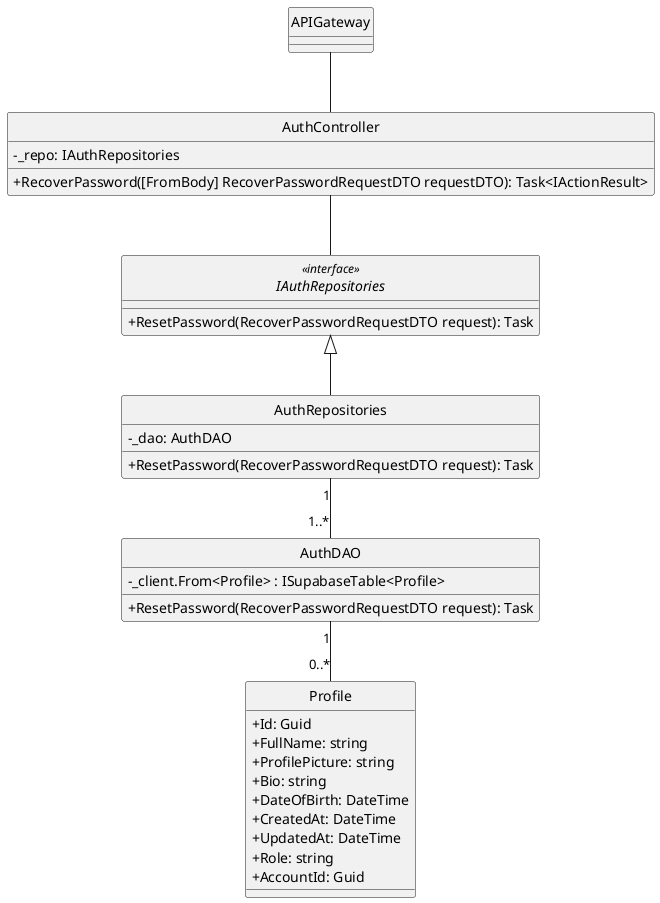 @startuml 
hide circle
skinparam classAttributeIconSize 0
skinparam linetype ortho

class APIGateway {
}

class AuthController {
    - _repo: IAuthRepositories
    + RecoverPassword([FromBody] RecoverPasswordRequestDTO requestDTO): Task<IActionResult> 
}

interface IAuthRepositories<<interface>> {
    + ResetPassword(RecoverPasswordRequestDTO request): Task
}

class AuthRepositories {
    - _dao: AuthDAO
    + ResetPassword(RecoverPasswordRequestDTO request): Task
}

class AuthDAO {
    - _client.From<Profile> : ISupabaseTable<Profile>
    + ResetPassword(RecoverPasswordRequestDTO request): Task
}

class Profile {
    + Id: Guid
    + FullName: string
    + ProfilePicture: string
    + Bio: string
    + DateOfBirth: DateTime
    + CreatedAt: DateTime
    + UpdatedAt: DateTime
    + Role: string
    + AccountId: Guid
}


APIGateway -- AuthController

AuthController -- IAuthRepositories

IAuthRepositories <|-- AuthRepositories

AuthRepositories "1" -- "1..*" AuthDAO

AuthDAO  "1" -- "0..*"  Profile
@enduml